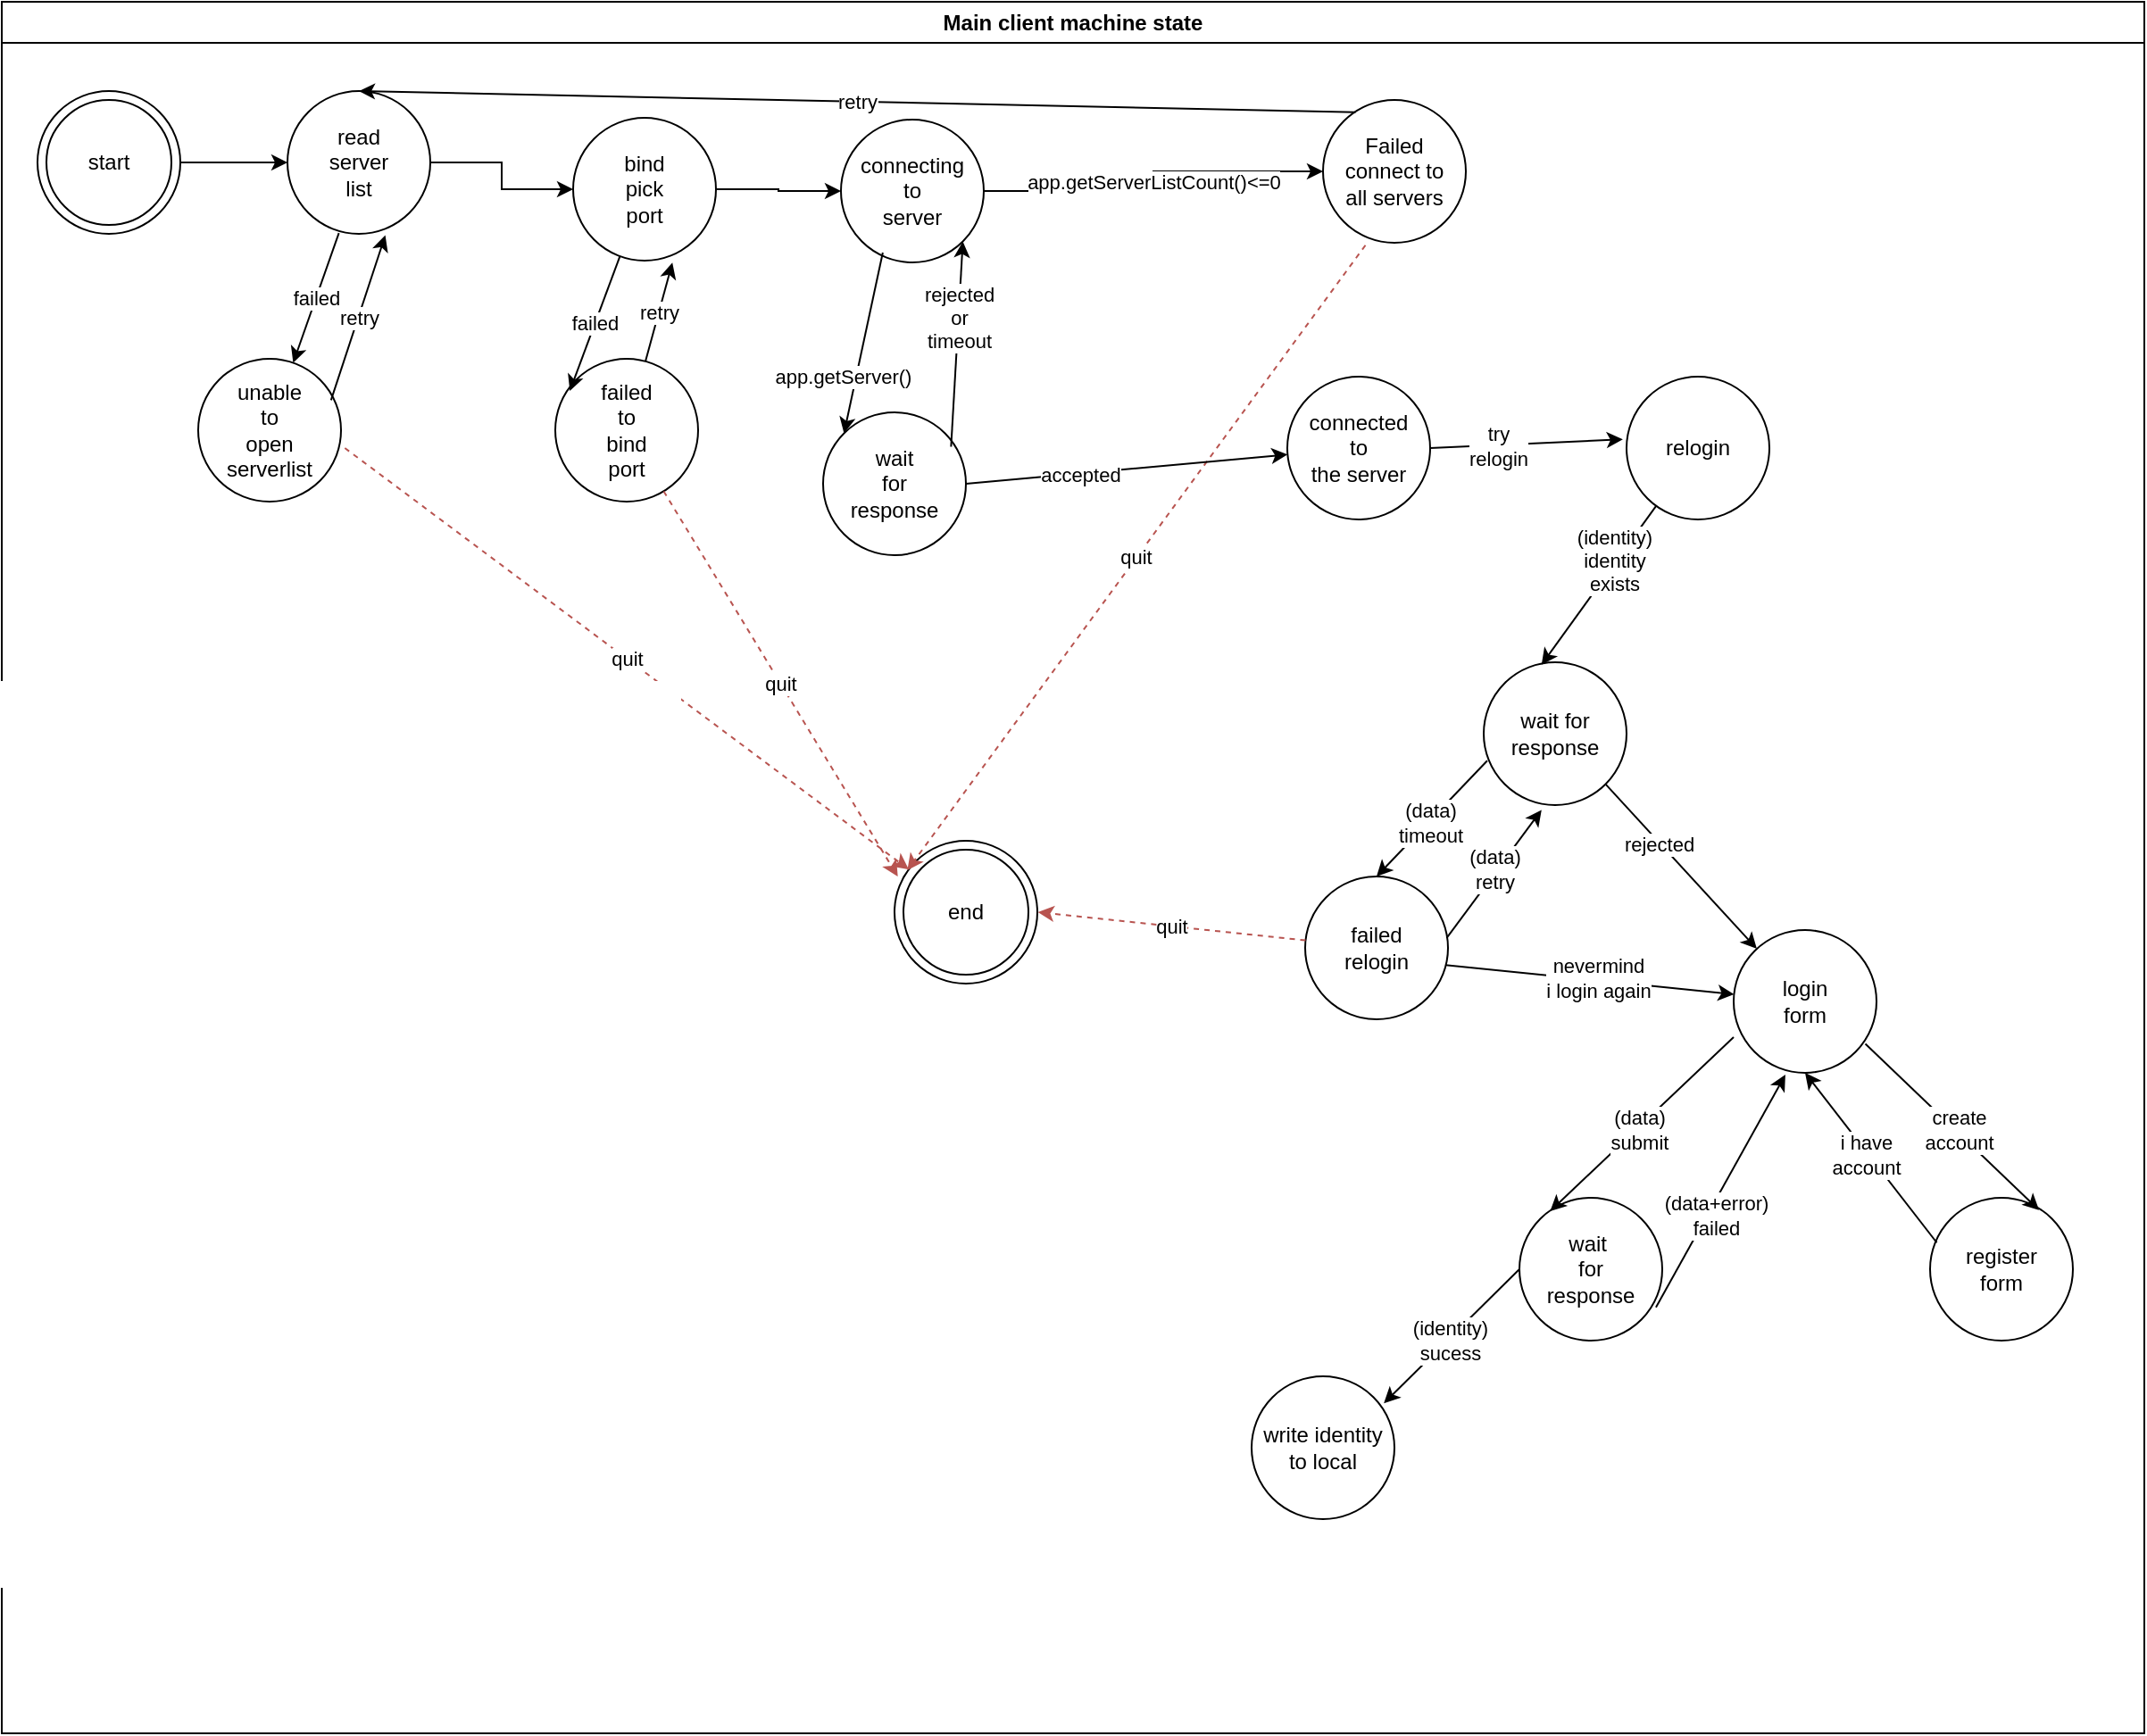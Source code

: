 <mxfile version="22.1.0" type="device">
  <diagram name="Page-1" id="zZIjlVgIFrnFrHsxci6c">
    <mxGraphModel dx="989" dy="449" grid="1" gridSize="10" guides="1" tooltips="1" connect="1" arrows="1" fold="1" page="1" pageScale="1" pageWidth="850" pageHeight="1100" math="0" shadow="0">
      <root>
        <mxCell id="0" />
        <mxCell id="1" parent="0" />
        <mxCell id="mUu3V_M0jlN69xFy6iNN-3" value="Main client machine state" style="swimlane;whiteSpace=wrap;html=1;" vertex="1" parent="1">
          <mxGeometry x="10" y="10" width="1200" height="970" as="geometry" />
        </mxCell>
        <mxCell id="mUu3V_M0jlN69xFy6iNN-9" style="edgeStyle=orthogonalEdgeStyle;rounded=0;orthogonalLoop=1;jettySize=auto;html=1;" edge="1" parent="mUu3V_M0jlN69xFy6iNN-3" source="mUu3V_M0jlN69xFy6iNN-6" target="mUu3V_M0jlN69xFy6iNN-8">
          <mxGeometry relative="1" as="geometry" />
        </mxCell>
        <mxCell id="mUu3V_M0jlN69xFy6iNN-6" value="" style="ellipse;whiteSpace=wrap;html=1;aspect=fixed;" vertex="1" parent="mUu3V_M0jlN69xFy6iNN-3">
          <mxGeometry x="20" y="50" width="80" height="80" as="geometry" />
        </mxCell>
        <mxCell id="mUu3V_M0jlN69xFy6iNN-7" value="start" style="ellipse;whiteSpace=wrap;html=1;aspect=fixed;" vertex="1" parent="mUu3V_M0jlN69xFy6iNN-3">
          <mxGeometry x="25" y="55" width="70" height="70" as="geometry" />
        </mxCell>
        <mxCell id="mUu3V_M0jlN69xFy6iNN-19" value="" style="edgeStyle=orthogonalEdgeStyle;rounded=0;orthogonalLoop=1;jettySize=auto;html=1;" edge="1" parent="mUu3V_M0jlN69xFy6iNN-3" source="mUu3V_M0jlN69xFy6iNN-8" target="mUu3V_M0jlN69xFy6iNN-18">
          <mxGeometry relative="1" as="geometry" />
        </mxCell>
        <mxCell id="mUu3V_M0jlN69xFy6iNN-8" value="read&lt;br&gt;server&lt;br&gt;list" style="ellipse;whiteSpace=wrap;html=1;aspect=fixed;" vertex="1" parent="mUu3V_M0jlN69xFy6iNN-3">
          <mxGeometry x="160" y="50" width="80" height="80" as="geometry" />
        </mxCell>
        <mxCell id="mUu3V_M0jlN69xFy6iNN-10" value="unable&lt;br&gt;to&lt;br&gt;open&lt;br&gt;serverlist" style="ellipse;whiteSpace=wrap;html=1;aspect=fixed;" vertex="1" parent="mUu3V_M0jlN69xFy6iNN-3">
          <mxGeometry x="110" y="200" width="80" height="80" as="geometry" />
        </mxCell>
        <mxCell id="mUu3V_M0jlN69xFy6iNN-11" value="" style="ellipse;whiteSpace=wrap;html=1;aspect=fixed;" vertex="1" parent="mUu3V_M0jlN69xFy6iNN-3">
          <mxGeometry x="500" y="470" width="80" height="80" as="geometry" />
        </mxCell>
        <mxCell id="mUu3V_M0jlN69xFy6iNN-12" value="end" style="ellipse;whiteSpace=wrap;html=1;aspect=fixed;" vertex="1" parent="mUu3V_M0jlN69xFy6iNN-3">
          <mxGeometry x="505" y="475" width="70" height="70" as="geometry" />
        </mxCell>
        <mxCell id="mUu3V_M0jlN69xFy6iNN-14" value="failed" style="endArrow=classic;html=1;rounded=0;exitX=0.36;exitY=0.995;exitDx=0;exitDy=0;exitPerimeter=0;" edge="1" parent="mUu3V_M0jlN69xFy6iNN-3" source="mUu3V_M0jlN69xFy6iNN-8" target="mUu3V_M0jlN69xFy6iNN-10">
          <mxGeometry width="50" height="50" relative="1" as="geometry">
            <mxPoint x="210" y="200" as="sourcePoint" />
            <mxPoint x="260" y="150" as="targetPoint" />
          </mxGeometry>
        </mxCell>
        <mxCell id="mUu3V_M0jlN69xFy6iNN-16" value="retry" style="endArrow=classic;html=1;rounded=0;exitX=0.93;exitY=0.29;exitDx=0;exitDy=0;exitPerimeter=0;entryX=0.685;entryY=1.01;entryDx=0;entryDy=0;entryPerimeter=0;" edge="1" parent="mUu3V_M0jlN69xFy6iNN-3" source="mUu3V_M0jlN69xFy6iNN-10" target="mUu3V_M0jlN69xFy6iNN-8">
          <mxGeometry width="50" height="50" relative="1" as="geometry">
            <mxPoint x="226" y="140" as="sourcePoint" />
            <mxPoint x="200" y="212" as="targetPoint" />
          </mxGeometry>
        </mxCell>
        <mxCell id="mUu3V_M0jlN69xFy6iNN-17" value="quit" style="endArrow=classic;html=1;rounded=0;exitX=1.027;exitY=0.625;exitDx=0;exitDy=0;exitPerimeter=0;fillColor=#f8cecc;strokeColor=#b85450;dashed=1;" edge="1" parent="mUu3V_M0jlN69xFy6iNN-3" source="mUu3V_M0jlN69xFy6iNN-10" target="mUu3V_M0jlN69xFy6iNN-11">
          <mxGeometry width="50" height="50" relative="1" as="geometry">
            <mxPoint x="260" y="272" as="sourcePoint" />
            <mxPoint x="291" y="180" as="targetPoint" />
          </mxGeometry>
        </mxCell>
        <mxCell id="mUu3V_M0jlN69xFy6iNN-22" value="" style="edgeStyle=orthogonalEdgeStyle;rounded=0;orthogonalLoop=1;jettySize=auto;html=1;" edge="1" parent="mUu3V_M0jlN69xFy6iNN-3" source="mUu3V_M0jlN69xFy6iNN-18" target="mUu3V_M0jlN69xFy6iNN-20">
          <mxGeometry relative="1" as="geometry" />
        </mxCell>
        <mxCell id="mUu3V_M0jlN69xFy6iNN-18" value="bind&lt;br&gt;pick&lt;br&gt;port" style="ellipse;whiteSpace=wrap;html=1;aspect=fixed;" vertex="1" parent="mUu3V_M0jlN69xFy6iNN-3">
          <mxGeometry x="320" y="65" width="80" height="80" as="geometry" />
        </mxCell>
        <mxCell id="mUu3V_M0jlN69xFy6iNN-33" value="app.getServerListCount()&amp;lt;=0" style="edgeStyle=orthogonalEdgeStyle;rounded=0;orthogonalLoop=1;jettySize=auto;html=1;entryX=0;entryY=0.5;entryDx=0;entryDy=0;" edge="1" parent="mUu3V_M0jlN69xFy6iNN-3" source="mUu3V_M0jlN69xFy6iNN-20" target="mUu3V_M0jlN69xFy6iNN-30">
          <mxGeometry relative="1" as="geometry" />
        </mxCell>
        <mxCell id="mUu3V_M0jlN69xFy6iNN-20" value="connecting&lt;br&gt;to&lt;br&gt;server" style="ellipse;whiteSpace=wrap;html=1;aspect=fixed;" vertex="1" parent="mUu3V_M0jlN69xFy6iNN-3">
          <mxGeometry x="470" y="66" width="80" height="80" as="geometry" />
        </mxCell>
        <mxCell id="mUu3V_M0jlN69xFy6iNN-21" value="failed&lt;br&gt;to&lt;br&gt;bind&lt;br&gt;port" style="ellipse;whiteSpace=wrap;html=1;aspect=fixed;" vertex="1" parent="mUu3V_M0jlN69xFy6iNN-3">
          <mxGeometry x="310" y="200" width="80" height="80" as="geometry" />
        </mxCell>
        <mxCell id="mUu3V_M0jlN69xFy6iNN-24" value="failed" style="endArrow=classic;html=1;rounded=0;entryX=0.102;entryY=0.225;entryDx=0;entryDy=0;entryPerimeter=0;" edge="1" parent="mUu3V_M0jlN69xFy6iNN-3" source="mUu3V_M0jlN69xFy6iNN-18" target="mUu3V_M0jlN69xFy6iNN-21">
          <mxGeometry width="50" height="50" relative="1" as="geometry">
            <mxPoint x="320" y="140" as="sourcePoint" />
            <mxPoint x="294" y="212" as="targetPoint" />
          </mxGeometry>
        </mxCell>
        <mxCell id="mUu3V_M0jlN69xFy6iNN-25" value="retry" style="endArrow=classic;html=1;rounded=0;entryX=0.695;entryY=1.014;entryDx=0;entryDy=0;entryPerimeter=0;" edge="1" parent="mUu3V_M0jlN69xFy6iNN-3" source="mUu3V_M0jlN69xFy6iNN-21" target="mUu3V_M0jlN69xFy6iNN-18">
          <mxGeometry width="50" height="50" relative="1" as="geometry">
            <mxPoint x="384" y="252" as="sourcePoint" />
            <mxPoint x="415" y="160" as="targetPoint" />
          </mxGeometry>
        </mxCell>
        <mxCell id="mUu3V_M0jlN69xFy6iNN-26" value="quit" style="endArrow=classic;html=1;rounded=0;fillColor=#f8cecc;strokeColor=#b85450;dashed=1;entryX=0.023;entryY=0.25;entryDx=0;entryDy=0;entryPerimeter=0;" edge="1" parent="mUu3V_M0jlN69xFy6iNN-3" source="mUu3V_M0jlN69xFy6iNN-21" target="mUu3V_M0jlN69xFy6iNN-11">
          <mxGeometry width="50" height="50" relative="1" as="geometry">
            <mxPoint x="202" y="260" as="sourcePoint" />
            <mxPoint x="518" y="496" as="targetPoint" />
          </mxGeometry>
        </mxCell>
        <mxCell id="mUu3V_M0jlN69xFy6iNN-27" value="wait&lt;br&gt;for&lt;br&gt;response" style="ellipse;whiteSpace=wrap;html=1;aspect=fixed;" vertex="1" parent="mUu3V_M0jlN69xFy6iNN-3">
          <mxGeometry x="460" y="230" width="80" height="80" as="geometry" />
        </mxCell>
        <mxCell id="mUu3V_M0jlN69xFy6iNN-30" value="Failed&lt;br&gt;connect to&lt;br&gt;all servers" style="ellipse;whiteSpace=wrap;html=1;aspect=fixed;" vertex="1" parent="mUu3V_M0jlN69xFy6iNN-3">
          <mxGeometry x="740" y="55" width="80" height="80" as="geometry" />
        </mxCell>
        <mxCell id="mUu3V_M0jlN69xFy6iNN-31" value="app.getServer()" style="endArrow=classic;html=1;rounded=0;entryX=0;entryY=0;entryDx=0;entryDy=0;exitX=0.293;exitY=0.931;exitDx=0;exitDy=0;exitPerimeter=0;" edge="1" parent="mUu3V_M0jlN69xFy6iNN-3" source="mUu3V_M0jlN69xFy6iNN-20" target="mUu3V_M0jlN69xFy6iNN-27">
          <mxGeometry x="0.401" y="-7" width="50" height="50" relative="1" as="geometry">
            <mxPoint x="358" y="138" as="sourcePoint" />
            <mxPoint x="328" y="228" as="targetPoint" />
            <mxPoint as="offset" />
          </mxGeometry>
        </mxCell>
        <mxCell id="mUu3V_M0jlN69xFy6iNN-34" value="quit" style="endArrow=classic;html=1;rounded=0;fillColor=#f8cecc;strokeColor=#b85450;dashed=1;entryX=0.09;entryY=0.206;entryDx=0;entryDy=0;entryPerimeter=0;exitX=0.297;exitY=1.017;exitDx=0;exitDy=0;exitPerimeter=0;" edge="1" parent="mUu3V_M0jlN69xFy6iNN-3" source="mUu3V_M0jlN69xFy6iNN-30" target="mUu3V_M0jlN69xFy6iNN-11">
          <mxGeometry width="50" height="50" relative="1" as="geometry">
            <mxPoint x="381" y="284" as="sourcePoint" />
            <mxPoint x="512" y="500" as="targetPoint" />
          </mxGeometry>
        </mxCell>
        <mxCell id="mUu3V_M0jlN69xFy6iNN-35" value="retry" style="endArrow=classic;html=1;rounded=0;entryX=0.5;entryY=0;entryDx=0;entryDy=0;exitX=0.228;exitY=0.086;exitDx=0;exitDy=0;exitPerimeter=0;" edge="1" parent="mUu3V_M0jlN69xFy6iNN-3" source="mUu3V_M0jlN69xFy6iNN-30" target="mUu3V_M0jlN69xFy6iNN-8">
          <mxGeometry width="50" height="50" relative="1" as="geometry">
            <mxPoint x="503" y="134" as="sourcePoint" />
            <mxPoint x="492" y="232" as="targetPoint" />
          </mxGeometry>
        </mxCell>
        <mxCell id="mUu3V_M0jlN69xFy6iNN-36" value="rejected&lt;br&gt;or&lt;br&gt;timeout" style="endArrow=classic;html=1;rounded=0;entryX=1;entryY=1;entryDx=0;entryDy=0;exitX=0.896;exitY=0.241;exitDx=0;exitDy=0;exitPerimeter=0;" edge="1" parent="mUu3V_M0jlN69xFy6iNN-3" source="mUu3V_M0jlN69xFy6iNN-27" target="mUu3V_M0jlN69xFy6iNN-20">
          <mxGeometry x="0.248" width="50" height="50" relative="1" as="geometry">
            <mxPoint x="371" y="211" as="sourcePoint" />
            <mxPoint x="386" y="156" as="targetPoint" />
            <mxPoint as="offset" />
          </mxGeometry>
        </mxCell>
        <mxCell id="mUu3V_M0jlN69xFy6iNN-37" value="connected&lt;br&gt;to&lt;br&gt;the server" style="ellipse;whiteSpace=wrap;html=1;aspect=fixed;" vertex="1" parent="mUu3V_M0jlN69xFy6iNN-3">
          <mxGeometry x="720" y="210" width="80" height="80" as="geometry" />
        </mxCell>
        <mxCell id="mUu3V_M0jlN69xFy6iNN-38" value="accepted" style="endArrow=classic;html=1;rounded=0;exitX=1;exitY=0.5;exitDx=0;exitDy=0;" edge="1" parent="mUu3V_M0jlN69xFy6iNN-3" source="mUu3V_M0jlN69xFy6iNN-27" target="mUu3V_M0jlN69xFy6iNN-37">
          <mxGeometry x="-0.293" y="-1" width="50" height="50" relative="1" as="geometry">
            <mxPoint x="503" y="150" as="sourcePoint" />
            <mxPoint x="482" y="252" as="targetPoint" />
            <mxPoint as="offset" />
          </mxGeometry>
        </mxCell>
        <mxCell id="mUu3V_M0jlN69xFy6iNN-39" value="relogin" style="ellipse;whiteSpace=wrap;html=1;aspect=fixed;" vertex="1" parent="mUu3V_M0jlN69xFy6iNN-3">
          <mxGeometry x="910" y="210" width="80" height="80" as="geometry" />
        </mxCell>
        <mxCell id="mUu3V_M0jlN69xFy6iNN-40" value="try&lt;br&gt;relogin" style="endArrow=classic;html=1;rounded=0;exitX=1;exitY=0.5;exitDx=0;exitDy=0;entryX=-0.026;entryY=0.439;entryDx=0;entryDy=0;entryPerimeter=0;" edge="1" parent="mUu3V_M0jlN69xFy6iNN-3" source="mUu3V_M0jlN69xFy6iNN-37" target="mUu3V_M0jlN69xFy6iNN-39">
          <mxGeometry x="-0.293" y="-1" width="50" height="50" relative="1" as="geometry">
            <mxPoint x="550" y="280" as="sourcePoint" />
            <mxPoint x="760" y="263" as="targetPoint" />
            <mxPoint as="offset" />
          </mxGeometry>
        </mxCell>
        <mxCell id="mUu3V_M0jlN69xFy6iNN-41" value="wait for response" style="ellipse;whiteSpace=wrap;html=1;aspect=fixed;" vertex="1" parent="mUu3V_M0jlN69xFy6iNN-3">
          <mxGeometry x="830" y="370" width="80" height="80" as="geometry" />
        </mxCell>
        <mxCell id="mUu3V_M0jlN69xFy6iNN-42" value="(identity)&lt;br&gt;identity&lt;br&gt;exists" style="endArrow=classic;html=1;rounded=0;entryX=0.405;entryY=0.017;entryDx=0;entryDy=0;entryPerimeter=0;" edge="1" parent="mUu3V_M0jlN69xFy6iNN-3" source="mUu3V_M0jlN69xFy6iNN-39" target="mUu3V_M0jlN69xFy6iNN-41">
          <mxGeometry x="-0.293" y="-1" width="50" height="50" relative="1" as="geometry">
            <mxPoint x="810" y="260" as="sourcePoint" />
            <mxPoint x="918" y="255" as="targetPoint" />
            <mxPoint as="offset" />
          </mxGeometry>
        </mxCell>
        <mxCell id="mUu3V_M0jlN69xFy6iNN-44" value="login&lt;br&gt;form" style="ellipse;whiteSpace=wrap;html=1;aspect=fixed;" vertex="1" parent="mUu3V_M0jlN69xFy6iNN-3">
          <mxGeometry x="970" y="520" width="80" height="80" as="geometry" />
        </mxCell>
        <mxCell id="mUu3V_M0jlN69xFy6iNN-45" value="rejected" style="endArrow=classic;html=1;rounded=0;exitX=1;exitY=1;exitDx=0;exitDy=0;" edge="1" parent="mUu3V_M0jlN69xFy6iNN-3" source="mUu3V_M0jlN69xFy6iNN-41" target="mUu3V_M0jlN69xFy6iNN-44">
          <mxGeometry x="-0.293" y="-1" width="50" height="50" relative="1" as="geometry">
            <mxPoint x="937" y="292" as="sourcePoint" />
            <mxPoint x="872" y="381" as="targetPoint" />
            <mxPoint as="offset" />
          </mxGeometry>
        </mxCell>
        <mxCell id="mUu3V_M0jlN69xFy6iNN-46" value="failed&lt;br&gt;relogin" style="ellipse;whiteSpace=wrap;html=1;aspect=fixed;" vertex="1" parent="mUu3V_M0jlN69xFy6iNN-3">
          <mxGeometry x="730" y="490" width="80" height="80" as="geometry" />
        </mxCell>
        <mxCell id="mUu3V_M0jlN69xFy6iNN-47" value="(data)&lt;br&gt;timeout" style="endArrow=classic;html=1;rounded=0;entryX=0.5;entryY=0;entryDx=0;entryDy=0;exitX=0.025;exitY=0.689;exitDx=0;exitDy=0;exitPerimeter=0;" edge="1" parent="mUu3V_M0jlN69xFy6iNN-3" source="mUu3V_M0jlN69xFy6iNN-41" target="mUu3V_M0jlN69xFy6iNN-46">
          <mxGeometry x="0.055" y="1" width="50" height="50" relative="1" as="geometry">
            <mxPoint x="937" y="292" as="sourcePoint" />
            <mxPoint x="872" y="381" as="targetPoint" />
            <mxPoint as="offset" />
          </mxGeometry>
        </mxCell>
        <mxCell id="mUu3V_M0jlN69xFy6iNN-48" value="quit" style="endArrow=classic;html=1;rounded=0;fillColor=#f8cecc;strokeColor=#b85450;dashed=1;entryX=1.076;entryY=0.5;entryDx=0;entryDy=0;entryPerimeter=0;" edge="1" parent="mUu3V_M0jlN69xFy6iNN-3" source="mUu3V_M0jlN69xFy6iNN-46" target="mUu3V_M0jlN69xFy6iNN-12">
          <mxGeometry width="50" height="50" relative="1" as="geometry">
            <mxPoint x="381" y="284" as="sourcePoint" />
            <mxPoint x="512" y="500" as="targetPoint" />
          </mxGeometry>
        </mxCell>
        <mxCell id="mUu3V_M0jlN69xFy6iNN-49" value="(data)&lt;br&gt;retry" style="endArrow=classic;html=1;rounded=0;entryX=0.405;entryY=1.034;entryDx=0;entryDy=0;exitX=0.991;exitY=0.431;exitDx=0;exitDy=0;exitPerimeter=0;entryPerimeter=0;" edge="1" parent="mUu3V_M0jlN69xFy6iNN-3" source="mUu3V_M0jlN69xFy6iNN-46" target="mUu3V_M0jlN69xFy6iNN-41">
          <mxGeometry x="0.055" y="1" width="50" height="50" relative="1" as="geometry">
            <mxPoint x="842" y="435" as="sourcePoint" />
            <mxPoint x="780" y="500" as="targetPoint" />
            <mxPoint as="offset" />
          </mxGeometry>
        </mxCell>
        <mxCell id="mUu3V_M0jlN69xFy6iNN-51" value="nevermind&lt;br&gt;i login again" style="endArrow=classic;html=1;rounded=0;exitX=0.982;exitY=0.62;exitDx=0;exitDy=0;exitPerimeter=0;" edge="1" parent="mUu3V_M0jlN69xFy6iNN-3" source="mUu3V_M0jlN69xFy6iNN-46" target="mUu3V_M0jlN69xFy6iNN-44">
          <mxGeometry x="0.055" y="1" width="50" height="50" relative="1" as="geometry">
            <mxPoint x="819" y="534" as="sourcePoint" />
            <mxPoint x="872" y="463" as="targetPoint" />
            <mxPoint as="offset" />
          </mxGeometry>
        </mxCell>
        <mxCell id="mUu3V_M0jlN69xFy6iNN-52" value="register&lt;br&gt;form" style="ellipse;whiteSpace=wrap;html=1;aspect=fixed;" vertex="1" parent="mUu3V_M0jlN69xFy6iNN-3">
          <mxGeometry x="1080" y="670" width="80" height="80" as="geometry" />
        </mxCell>
        <mxCell id="mUu3V_M0jlN69xFy6iNN-53" value="create&lt;br&gt;account" style="endArrow=classic;html=1;rounded=0;entryX=0.763;entryY=0.086;entryDx=0;entryDy=0;entryPerimeter=0;exitX=0.922;exitY=0.797;exitDx=0;exitDy=0;exitPerimeter=0;" edge="1" parent="mUu3V_M0jlN69xFy6iNN-3" source="mUu3V_M0jlN69xFy6iNN-44" target="mUu3V_M0jlN69xFy6iNN-52">
          <mxGeometry x="0.055" y="1" width="50" height="50" relative="1" as="geometry">
            <mxPoint x="819" y="550" as="sourcePoint" />
            <mxPoint x="980" y="566" as="targetPoint" />
            <mxPoint as="offset" />
          </mxGeometry>
        </mxCell>
        <mxCell id="mUu3V_M0jlN69xFy6iNN-55" value="i have&lt;br&gt;account" style="endArrow=classic;html=1;rounded=0;entryX=0.5;entryY=1;entryDx=0;entryDy=0;exitX=0.047;exitY=0.314;exitDx=0;exitDy=0;exitPerimeter=0;" edge="1" parent="mUu3V_M0jlN69xFy6iNN-3" source="mUu3V_M0jlN69xFy6iNN-52" target="mUu3V_M0jlN69xFy6iNN-44">
          <mxGeometry x="0.055" y="1" width="50" height="50" relative="1" as="geometry">
            <mxPoint x="1054" y="594" as="sourcePoint" />
            <mxPoint x="1100" y="670" as="targetPoint" />
            <mxPoint as="offset" />
          </mxGeometry>
        </mxCell>
        <mxCell id="mUu3V_M0jlN69xFy6iNN-56" value="wait&amp;nbsp;&lt;br&gt;for&lt;br&gt;response" style="ellipse;whiteSpace=wrap;html=1;aspect=fixed;" vertex="1" parent="mUu3V_M0jlN69xFy6iNN-3">
          <mxGeometry x="850" y="670" width="80" height="80" as="geometry" />
        </mxCell>
        <mxCell id="mUu3V_M0jlN69xFy6iNN-57" value="(data)&lt;br&gt;submit" style="endArrow=classic;html=1;rounded=0;exitX=0;exitY=0.75;exitDx=0;exitDy=0;exitPerimeter=0;entryX=0.215;entryY=0.094;entryDx=0;entryDy=0;entryPerimeter=0;" edge="1" parent="mUu3V_M0jlN69xFy6iNN-3" source="mUu3V_M0jlN69xFy6iNN-44" target="mUu3V_M0jlN69xFy6iNN-56">
          <mxGeometry x="0.055" y="1" width="50" height="50" relative="1" as="geometry">
            <mxPoint x="819" y="550" as="sourcePoint" />
            <mxPoint x="980" y="566" as="targetPoint" />
            <mxPoint as="offset" />
          </mxGeometry>
        </mxCell>
        <mxCell id="mUu3V_M0jlN69xFy6iNN-58" value="(data+error)&lt;br&gt;failed" style="endArrow=classic;html=1;rounded=0;exitX=0.956;exitY=0.767;exitDx=0;exitDy=0;exitPerimeter=0;entryX=0.362;entryY=1.013;entryDx=0;entryDy=0;entryPerimeter=0;" edge="1" parent="mUu3V_M0jlN69xFy6iNN-3" source="mUu3V_M0jlN69xFy6iNN-56" target="mUu3V_M0jlN69xFy6iNN-44">
          <mxGeometry x="-0.179" y="-4" width="50" height="50" relative="1" as="geometry">
            <mxPoint x="980" y="590" as="sourcePoint" />
            <mxPoint x="915" y="679" as="targetPoint" />
            <mxPoint as="offset" />
          </mxGeometry>
        </mxCell>
        <mxCell id="mUu3V_M0jlN69xFy6iNN-59" value="write identity&lt;br&gt;to local" style="ellipse;whiteSpace=wrap;html=1;aspect=fixed;" vertex="1" parent="mUu3V_M0jlN69xFy6iNN-3">
          <mxGeometry x="700" y="770" width="80" height="80" as="geometry" />
        </mxCell>
        <mxCell id="mUu3V_M0jlN69xFy6iNN-60" value="(identity)&lt;br&gt;sucess" style="endArrow=classic;html=1;rounded=0;exitX=0;exitY=0.5;exitDx=0;exitDy=0;entryX=0.926;entryY=0.189;entryDx=0;entryDy=0;entryPerimeter=0;" edge="1" parent="mUu3V_M0jlN69xFy6iNN-3" source="mUu3V_M0jlN69xFy6iNN-56" target="mUu3V_M0jlN69xFy6iNN-59">
          <mxGeometry x="0.055" y="1" width="50" height="50" relative="1" as="geometry">
            <mxPoint x="980" y="590" as="sourcePoint" />
            <mxPoint x="877" y="688" as="targetPoint" />
            <mxPoint as="offset" />
          </mxGeometry>
        </mxCell>
      </root>
    </mxGraphModel>
  </diagram>
</mxfile>
